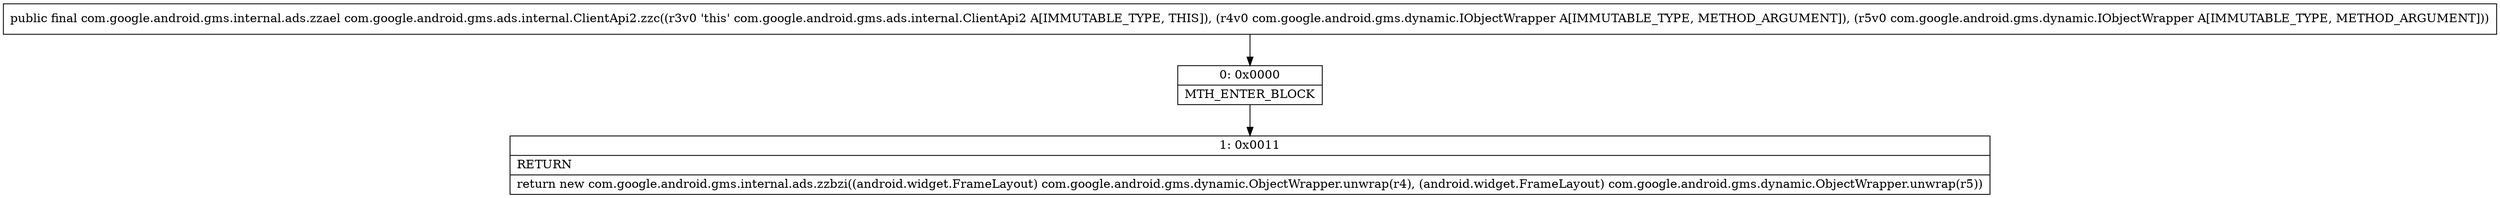 digraph "CFG forcom.google.android.gms.ads.internal.ClientApi2.zzc(Lcom\/google\/android\/gms\/dynamic\/IObjectWrapper;Lcom\/google\/android\/gms\/dynamic\/IObjectWrapper;)Lcom\/google\/android\/gms\/internal\/ads\/zzael;" {
Node_0 [shape=record,label="{0\:\ 0x0000|MTH_ENTER_BLOCK\l}"];
Node_1 [shape=record,label="{1\:\ 0x0011|RETURN\l|return new com.google.android.gms.internal.ads.zzbzi((android.widget.FrameLayout) com.google.android.gms.dynamic.ObjectWrapper.unwrap(r4), (android.widget.FrameLayout) com.google.android.gms.dynamic.ObjectWrapper.unwrap(r5))\l}"];
MethodNode[shape=record,label="{public final com.google.android.gms.internal.ads.zzael com.google.android.gms.ads.internal.ClientApi2.zzc((r3v0 'this' com.google.android.gms.ads.internal.ClientApi2 A[IMMUTABLE_TYPE, THIS]), (r4v0 com.google.android.gms.dynamic.IObjectWrapper A[IMMUTABLE_TYPE, METHOD_ARGUMENT]), (r5v0 com.google.android.gms.dynamic.IObjectWrapper A[IMMUTABLE_TYPE, METHOD_ARGUMENT])) }"];
MethodNode -> Node_0;
Node_0 -> Node_1;
}

